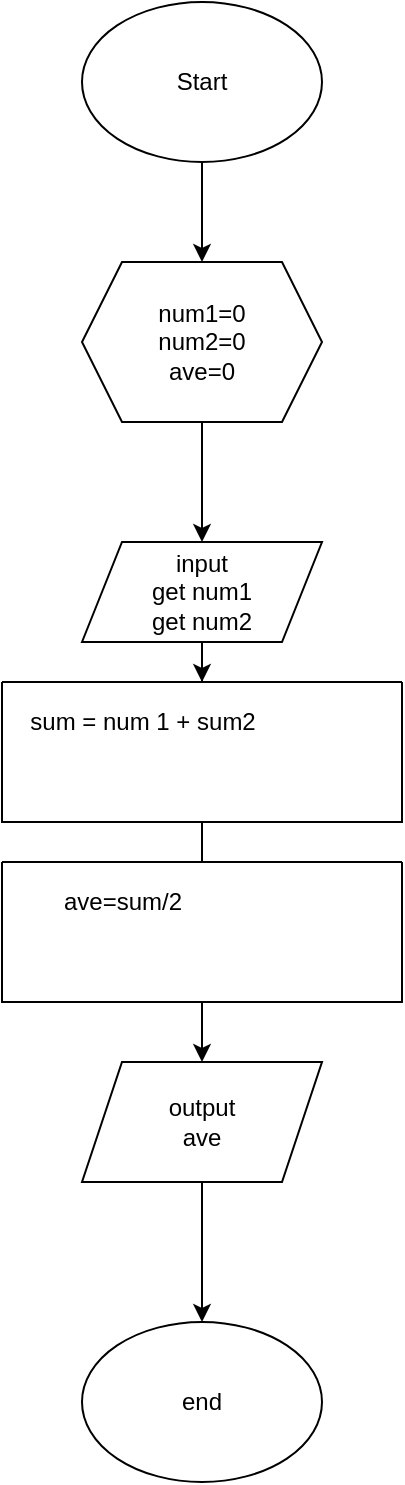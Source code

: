 <mxfile version="20.8.10" type="github"><diagram name="Page-1" id="hNXmJ7derpLQm0zI--8d"><mxGraphModel dx="724" dy="373" grid="1" gridSize="10" guides="1" tooltips="1" connect="1" arrows="1" fold="1" page="1" pageScale="1" pageWidth="850" pageHeight="1100" math="0" shadow="0"><root><mxCell id="0"/><mxCell id="1" parent="0"/><mxCell id="PDvdj1GHeosqI3PaAxNI-4" style="edgeStyle=orthogonalEdgeStyle;rounded=0;orthogonalLoop=1;jettySize=auto;html=1;entryX=0.5;entryY=0;entryDx=0;entryDy=0;" edge="1" parent="1" source="PDvdj1GHeosqI3PaAxNI-1" target="PDvdj1GHeosqI3PaAxNI-2"><mxGeometry relative="1" as="geometry"/></mxCell><mxCell id="PDvdj1GHeosqI3PaAxNI-1" value="Start" style="ellipse;whiteSpace=wrap;html=1;" vertex="1" parent="1"><mxGeometry x="350" y="30" width="120" height="80" as="geometry"/></mxCell><mxCell id="PDvdj1GHeosqI3PaAxNI-5" style="edgeStyle=orthogonalEdgeStyle;rounded=0;orthogonalLoop=1;jettySize=auto;html=1;entryX=0.5;entryY=0;entryDx=0;entryDy=0;" edge="1" parent="1" source="PDvdj1GHeosqI3PaAxNI-2" target="PDvdj1GHeosqI3PaAxNI-3"><mxGeometry relative="1" as="geometry"/></mxCell><mxCell id="PDvdj1GHeosqI3PaAxNI-2" value="num1=0&lt;br&gt;num2=0&lt;br&gt;ave=0" style="shape=hexagon;perimeter=hexagonPerimeter2;whiteSpace=wrap;html=1;fixedSize=1;" vertex="1" parent="1"><mxGeometry x="350" y="160" width="120" height="80" as="geometry"/></mxCell><mxCell id="PDvdj1GHeosqI3PaAxNI-11" style="edgeStyle=orthogonalEdgeStyle;rounded=0;orthogonalLoop=1;jettySize=auto;html=1;entryX=0.5;entryY=0;entryDx=0;entryDy=0;" edge="1" parent="1" source="PDvdj1GHeosqI3PaAxNI-3" target="PDvdj1GHeosqI3PaAxNI-8"><mxGeometry relative="1" as="geometry"/></mxCell><mxCell id="PDvdj1GHeosqI3PaAxNI-3" value="input&lt;br&gt;get num1&lt;br&gt;get num2" style="shape=parallelogram;perimeter=parallelogramPerimeter;whiteSpace=wrap;html=1;fixedSize=1;" vertex="1" parent="1"><mxGeometry x="350" y="300" width="120" height="50" as="geometry"/></mxCell><mxCell id="PDvdj1GHeosqI3PaAxNI-12" style="edgeStyle=orthogonalEdgeStyle;rounded=0;orthogonalLoop=1;jettySize=auto;html=1;startArrow=none;" edge="1" parent="1" source="PDvdj1GHeosqI3PaAxNI-15" target="PDvdj1GHeosqI3PaAxNI-9"><mxGeometry relative="1" as="geometry"/></mxCell><mxCell id="PDvdj1GHeosqI3PaAxNI-8" value="" style="swimlane;startSize=0;" vertex="1" parent="1"><mxGeometry x="310" y="370" width="200" height="70" as="geometry"/></mxCell><mxCell id="PDvdj1GHeosqI3PaAxNI-13" style="edgeStyle=orthogonalEdgeStyle;rounded=0;orthogonalLoop=1;jettySize=auto;html=1;" edge="1" parent="1" source="PDvdj1GHeosqI3PaAxNI-9" target="PDvdj1GHeosqI3PaAxNI-10"><mxGeometry relative="1" as="geometry"/></mxCell><mxCell id="PDvdj1GHeosqI3PaAxNI-9" value="output&lt;br&gt;ave" style="shape=parallelogram;perimeter=parallelogramPerimeter;whiteSpace=wrap;html=1;fixedSize=1;" vertex="1" parent="1"><mxGeometry x="350" y="560" width="120" height="60" as="geometry"/></mxCell><mxCell id="PDvdj1GHeosqI3PaAxNI-10" value="end" style="ellipse;whiteSpace=wrap;html=1;" vertex="1" parent="1"><mxGeometry x="350" y="690" width="120" height="80" as="geometry"/></mxCell><mxCell id="PDvdj1GHeosqI3PaAxNI-16" value="" style="edgeStyle=orthogonalEdgeStyle;rounded=0;orthogonalLoop=1;jettySize=auto;html=1;endArrow=none;" edge="1" parent="1" source="PDvdj1GHeosqI3PaAxNI-8" target="PDvdj1GHeosqI3PaAxNI-15"><mxGeometry relative="1" as="geometry"><mxPoint x="410" y="440" as="sourcePoint"/><mxPoint x="410" y="560" as="targetPoint"/></mxGeometry></mxCell><mxCell id="PDvdj1GHeosqI3PaAxNI-15" value="" style="swimlane;startSize=0;" vertex="1" parent="1"><mxGeometry x="310" y="460" width="200" height="70" as="geometry"/></mxCell><mxCell id="PDvdj1GHeosqI3PaAxNI-17" value="sum = num 1 + sum2" style="text;html=1;align=center;verticalAlign=middle;resizable=0;points=[];autosize=1;strokeColor=none;fillColor=none;" vertex="1" parent="1"><mxGeometry x="310" y="375" width="140" height="30" as="geometry"/></mxCell><mxCell id="PDvdj1GHeosqI3PaAxNI-19" value="ave=sum/2" style="text;html=1;align=center;verticalAlign=middle;resizable=0;points=[];autosize=1;strokeColor=none;fillColor=none;" vertex="1" parent="1"><mxGeometry x="330" y="465" width="80" height="30" as="geometry"/></mxCell></root></mxGraphModel></diagram></mxfile>